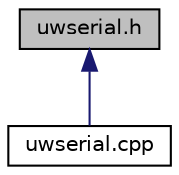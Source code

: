 digraph "uwserial.h"
{
 // LATEX_PDF_SIZE
  edge [fontname="Helvetica",fontsize="10",labelfontname="Helvetica",labelfontsize="10"];
  node [fontname="Helvetica",fontsize="10",shape=record];
  Node1 [label="uwserial.h",height=0.2,width=0.4,color="black", fillcolor="grey75", style="filled", fontcolor="black",tooltip="This implements a generic serial connector ."];
  Node1 -> Node2 [dir="back",color="midnightblue",fontsize="10",style="solid",fontname="Helvetica"];
  Node2 [label="uwserial.cpp",height=0.2,width=0.4,color="black", fillcolor="white", style="filled",URL="$uwserial_8cpp.html",tooltip=" "];
}
